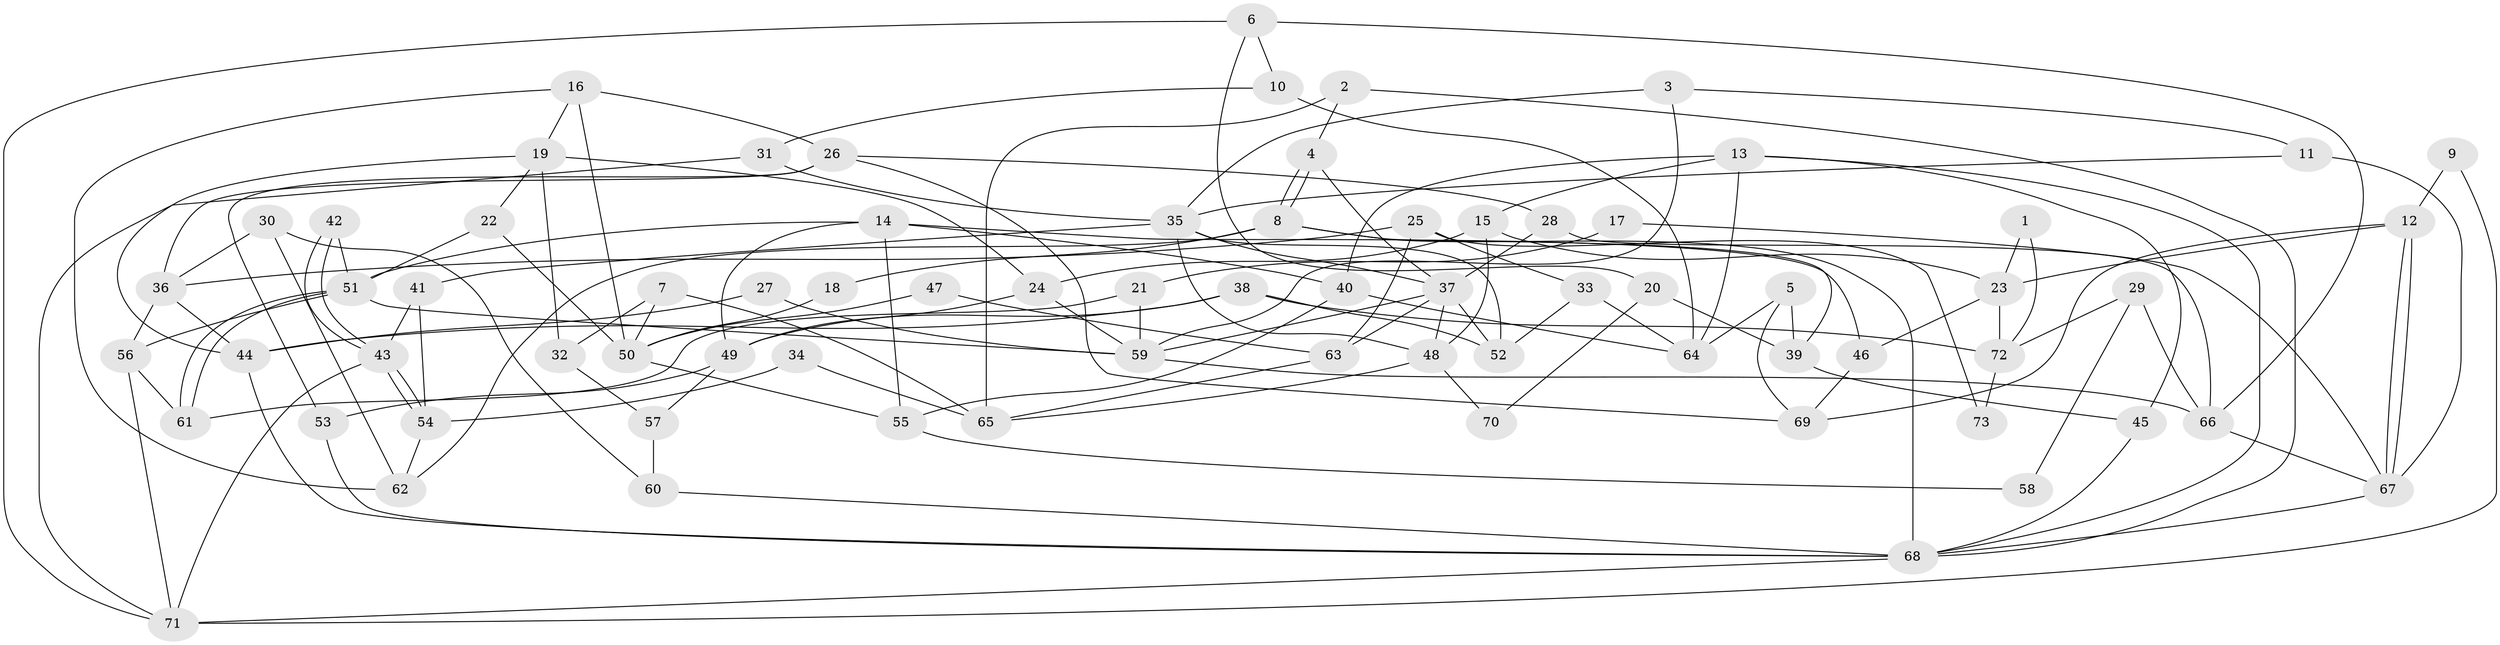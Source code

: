 // Generated by graph-tools (version 1.1) at 2025/36/03/09/25 02:36:12]
// undirected, 73 vertices, 146 edges
graph export_dot {
graph [start="1"]
  node [color=gray90,style=filled];
  1;
  2;
  3;
  4;
  5;
  6;
  7;
  8;
  9;
  10;
  11;
  12;
  13;
  14;
  15;
  16;
  17;
  18;
  19;
  20;
  21;
  22;
  23;
  24;
  25;
  26;
  27;
  28;
  29;
  30;
  31;
  32;
  33;
  34;
  35;
  36;
  37;
  38;
  39;
  40;
  41;
  42;
  43;
  44;
  45;
  46;
  47;
  48;
  49;
  50;
  51;
  52;
  53;
  54;
  55;
  56;
  57;
  58;
  59;
  60;
  61;
  62;
  63;
  64;
  65;
  66;
  67;
  68;
  69;
  70;
  71;
  72;
  73;
  1 -- 23;
  1 -- 72;
  2 -- 4;
  2 -- 68;
  2 -- 65;
  3 -- 59;
  3 -- 35;
  3 -- 11;
  4 -- 8;
  4 -- 8;
  4 -- 37;
  5 -- 69;
  5 -- 39;
  5 -- 64;
  6 -- 71;
  6 -- 66;
  6 -- 10;
  6 -- 20;
  7 -- 32;
  7 -- 65;
  7 -- 50;
  8 -- 68;
  8 -- 18;
  8 -- 39;
  8 -- 62;
  9 -- 12;
  9 -- 71;
  10 -- 64;
  10 -- 31;
  11 -- 67;
  11 -- 35;
  12 -- 69;
  12 -- 67;
  12 -- 67;
  12 -- 23;
  13 -- 64;
  13 -- 68;
  13 -- 15;
  13 -- 40;
  13 -- 45;
  14 -- 55;
  14 -- 49;
  14 -- 40;
  14 -- 46;
  14 -- 51;
  15 -- 48;
  15 -- 23;
  15 -- 24;
  16 -- 62;
  16 -- 50;
  16 -- 19;
  16 -- 26;
  17 -- 21;
  17 -- 67;
  18 -- 50;
  19 -- 24;
  19 -- 22;
  19 -- 32;
  19 -- 44;
  20 -- 39;
  20 -- 70;
  21 -- 59;
  21 -- 61;
  22 -- 51;
  22 -- 50;
  23 -- 46;
  23 -- 72;
  24 -- 59;
  24 -- 49;
  25 -- 33;
  25 -- 36;
  25 -- 63;
  25 -- 73;
  26 -- 36;
  26 -- 28;
  26 -- 53;
  26 -- 69;
  27 -- 44;
  27 -- 59;
  28 -- 66;
  28 -- 37;
  29 -- 66;
  29 -- 72;
  29 -- 58;
  30 -- 36;
  30 -- 62;
  30 -- 60;
  31 -- 35;
  31 -- 71;
  32 -- 57;
  33 -- 64;
  33 -- 52;
  34 -- 65;
  34 -- 54;
  35 -- 48;
  35 -- 37;
  35 -- 41;
  35 -- 52;
  36 -- 56;
  36 -- 44;
  37 -- 48;
  37 -- 52;
  37 -- 59;
  37 -- 63;
  38 -- 49;
  38 -- 52;
  38 -- 44;
  38 -- 72;
  39 -- 45;
  40 -- 55;
  40 -- 64;
  41 -- 43;
  41 -- 54;
  42 -- 51;
  42 -- 43;
  42 -- 43;
  43 -- 54;
  43 -- 54;
  43 -- 71;
  44 -- 68;
  45 -- 68;
  46 -- 69;
  47 -- 63;
  47 -- 50;
  48 -- 65;
  48 -- 70;
  49 -- 53;
  49 -- 57;
  50 -- 55;
  51 -- 61;
  51 -- 61;
  51 -- 56;
  51 -- 59;
  53 -- 68;
  54 -- 62;
  55 -- 58;
  56 -- 71;
  56 -- 61;
  57 -- 60;
  59 -- 66;
  60 -- 68;
  63 -- 65;
  66 -- 67;
  67 -- 68;
  68 -- 71;
  72 -- 73;
}
